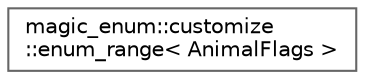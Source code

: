 digraph "类继承关系图"
{
 // LATEX_PDF_SIZE
  bgcolor="transparent";
  edge [fontname=Helvetica,fontsize=10,labelfontname=Helvetica,labelfontsize=10];
  node [fontname=Helvetica,fontsize=10,shape=box,height=0.2,width=0.4];
  rankdir="LR";
  Node0 [id="Node000000",label="magic_enum::customize\l::enum_range\< AnimalFlags \>",height=0.2,width=0.4,color="grey40", fillcolor="white", style="filled",URL="$structmagic__enum_1_1customize_1_1enum__range_3_01_animal_flags_01_4.html",tooltip=" "];
}
